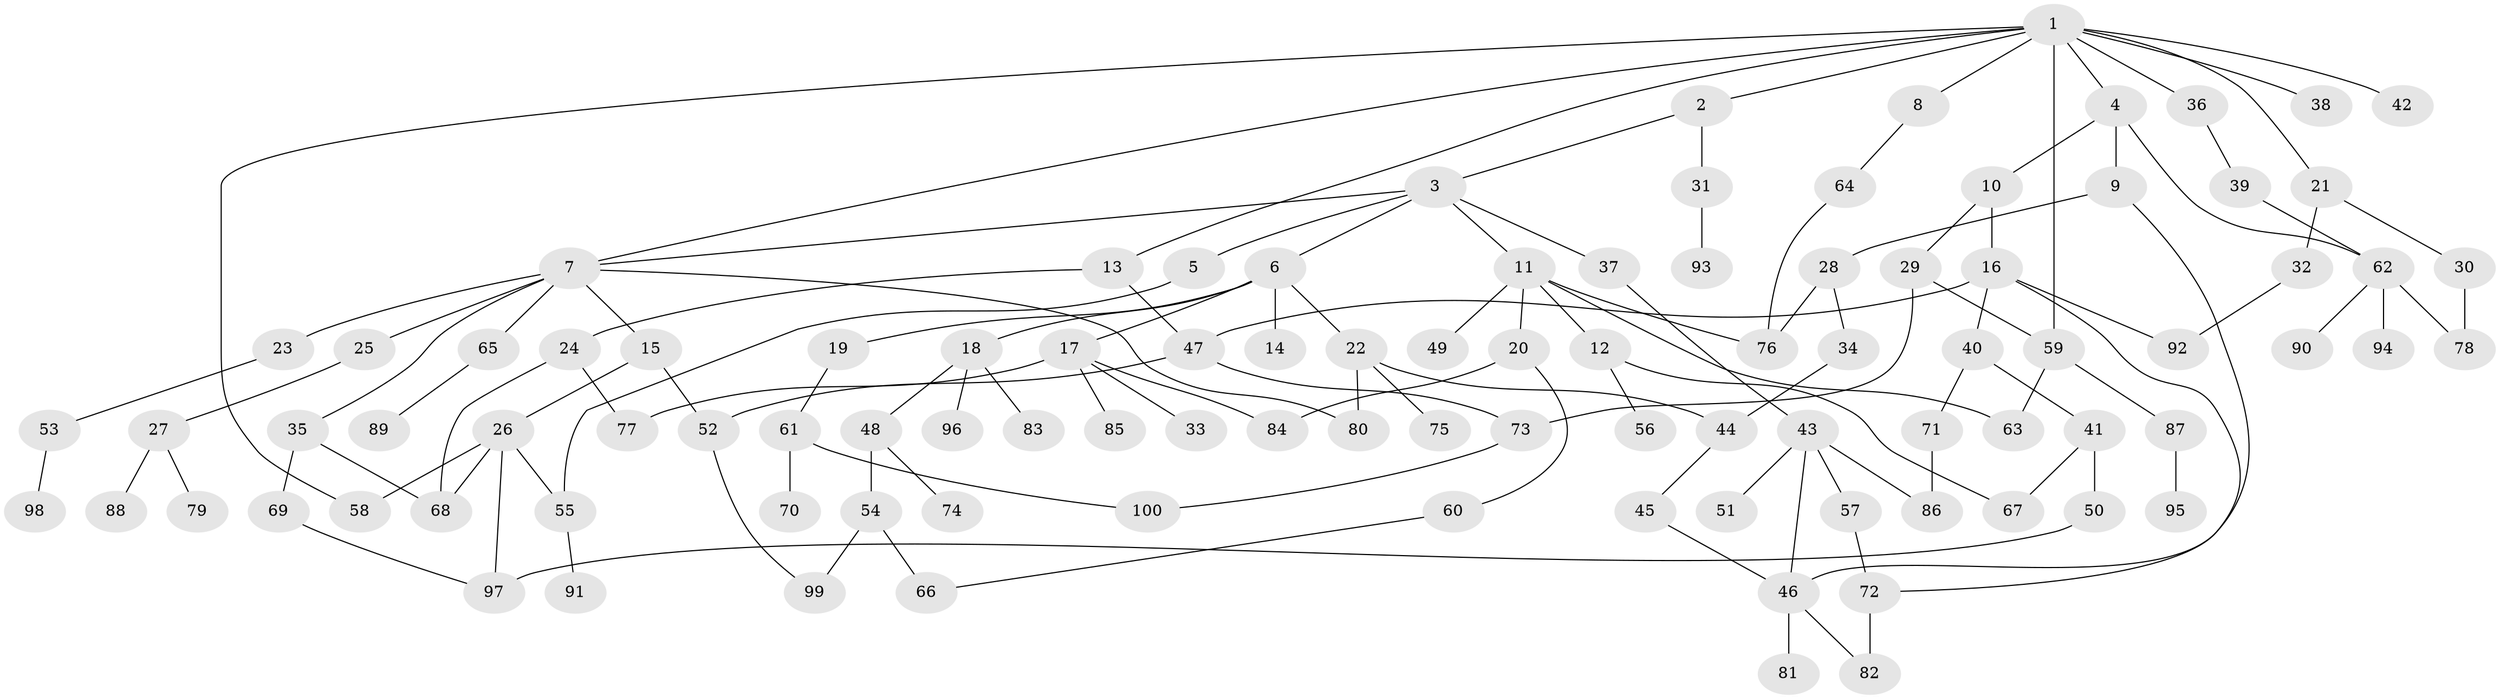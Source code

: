 // Generated by graph-tools (version 1.1) at 2025/25/03/09/25 03:25:33]
// undirected, 100 vertices, 129 edges
graph export_dot {
graph [start="1"]
  node [color=gray90,style=filled];
  1;
  2;
  3;
  4;
  5;
  6;
  7;
  8;
  9;
  10;
  11;
  12;
  13;
  14;
  15;
  16;
  17;
  18;
  19;
  20;
  21;
  22;
  23;
  24;
  25;
  26;
  27;
  28;
  29;
  30;
  31;
  32;
  33;
  34;
  35;
  36;
  37;
  38;
  39;
  40;
  41;
  42;
  43;
  44;
  45;
  46;
  47;
  48;
  49;
  50;
  51;
  52;
  53;
  54;
  55;
  56;
  57;
  58;
  59;
  60;
  61;
  62;
  63;
  64;
  65;
  66;
  67;
  68;
  69;
  70;
  71;
  72;
  73;
  74;
  75;
  76;
  77;
  78;
  79;
  80;
  81;
  82;
  83;
  84;
  85;
  86;
  87;
  88;
  89;
  90;
  91;
  92;
  93;
  94;
  95;
  96;
  97;
  98;
  99;
  100;
  1 -- 2;
  1 -- 4;
  1 -- 8;
  1 -- 13;
  1 -- 21;
  1 -- 36;
  1 -- 38;
  1 -- 42;
  1 -- 58;
  1 -- 59;
  1 -- 7;
  2 -- 3;
  2 -- 31;
  3 -- 5;
  3 -- 6;
  3 -- 7;
  3 -- 11;
  3 -- 37;
  4 -- 9;
  4 -- 10;
  4 -- 62;
  5 -- 55;
  6 -- 14;
  6 -- 17;
  6 -- 18;
  6 -- 19;
  6 -- 22;
  7 -- 15;
  7 -- 23;
  7 -- 25;
  7 -- 35;
  7 -- 65;
  7 -- 80;
  8 -- 64;
  9 -- 28;
  9 -- 46;
  10 -- 16;
  10 -- 29;
  11 -- 12;
  11 -- 20;
  11 -- 49;
  11 -- 76;
  11 -- 63;
  12 -- 56;
  12 -- 67;
  13 -- 24;
  13 -- 47;
  15 -- 26;
  15 -- 52;
  16 -- 40;
  16 -- 47;
  16 -- 92;
  16 -- 72;
  17 -- 33;
  17 -- 77;
  17 -- 84;
  17 -- 85;
  18 -- 48;
  18 -- 83;
  18 -- 96;
  19 -- 61;
  20 -- 60;
  20 -- 84;
  21 -- 30;
  21 -- 32;
  22 -- 75;
  22 -- 80;
  22 -- 44;
  23 -- 53;
  24 -- 77;
  24 -- 68;
  25 -- 27;
  26 -- 55;
  26 -- 68;
  26 -- 97;
  26 -- 58;
  27 -- 79;
  27 -- 88;
  28 -- 34;
  28 -- 76;
  29 -- 73;
  29 -- 59;
  30 -- 78;
  31 -- 93;
  32 -- 92;
  34 -- 44;
  35 -- 69;
  35 -- 68;
  36 -- 39;
  37 -- 43;
  39 -- 62;
  40 -- 41;
  40 -- 71;
  41 -- 50;
  41 -- 67;
  43 -- 51;
  43 -- 57;
  43 -- 86;
  43 -- 46;
  44 -- 45;
  45 -- 46;
  46 -- 81;
  46 -- 82;
  47 -- 73;
  47 -- 52;
  48 -- 54;
  48 -- 74;
  50 -- 97;
  52 -- 99;
  53 -- 98;
  54 -- 66;
  54 -- 99;
  55 -- 91;
  57 -- 72;
  59 -- 63;
  59 -- 87;
  60 -- 66;
  61 -- 70;
  61 -- 100;
  62 -- 78;
  62 -- 90;
  62 -- 94;
  64 -- 76;
  65 -- 89;
  69 -- 97;
  71 -- 86;
  72 -- 82;
  73 -- 100;
  87 -- 95;
}
